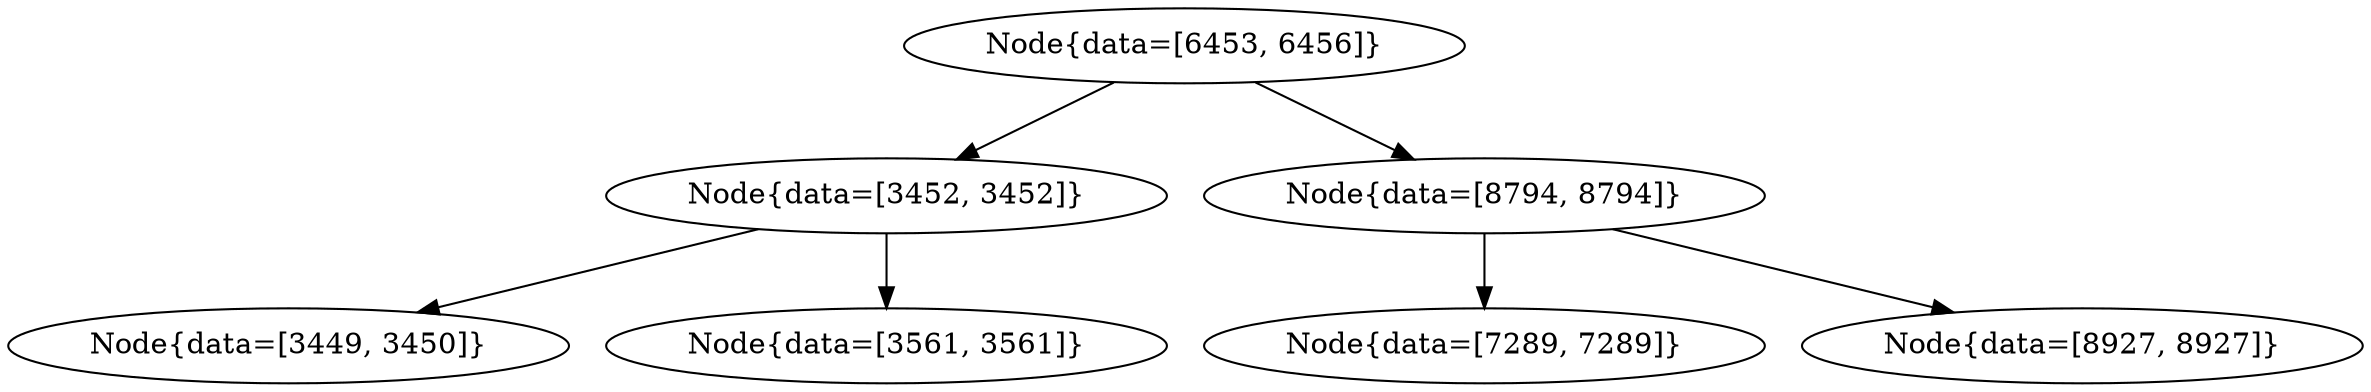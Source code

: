 digraph G{
772676303 [label="Node{data=[6453, 6456]}"]
772676303 -> 1292220721
1292220721 [label="Node{data=[3452, 3452]}"]
1292220721 -> 1770850220
1770850220 [label="Node{data=[3449, 3450]}"]
1292220721 -> 1658166624
1658166624 [label="Node{data=[3561, 3561]}"]
772676303 -> 1012083607
1012083607 [label="Node{data=[8794, 8794]}"]
1012083607 -> 1560269085
1560269085 [label="Node{data=[7289, 7289]}"]
1012083607 -> 1565396297
1565396297 [label="Node{data=[8927, 8927]}"]
}